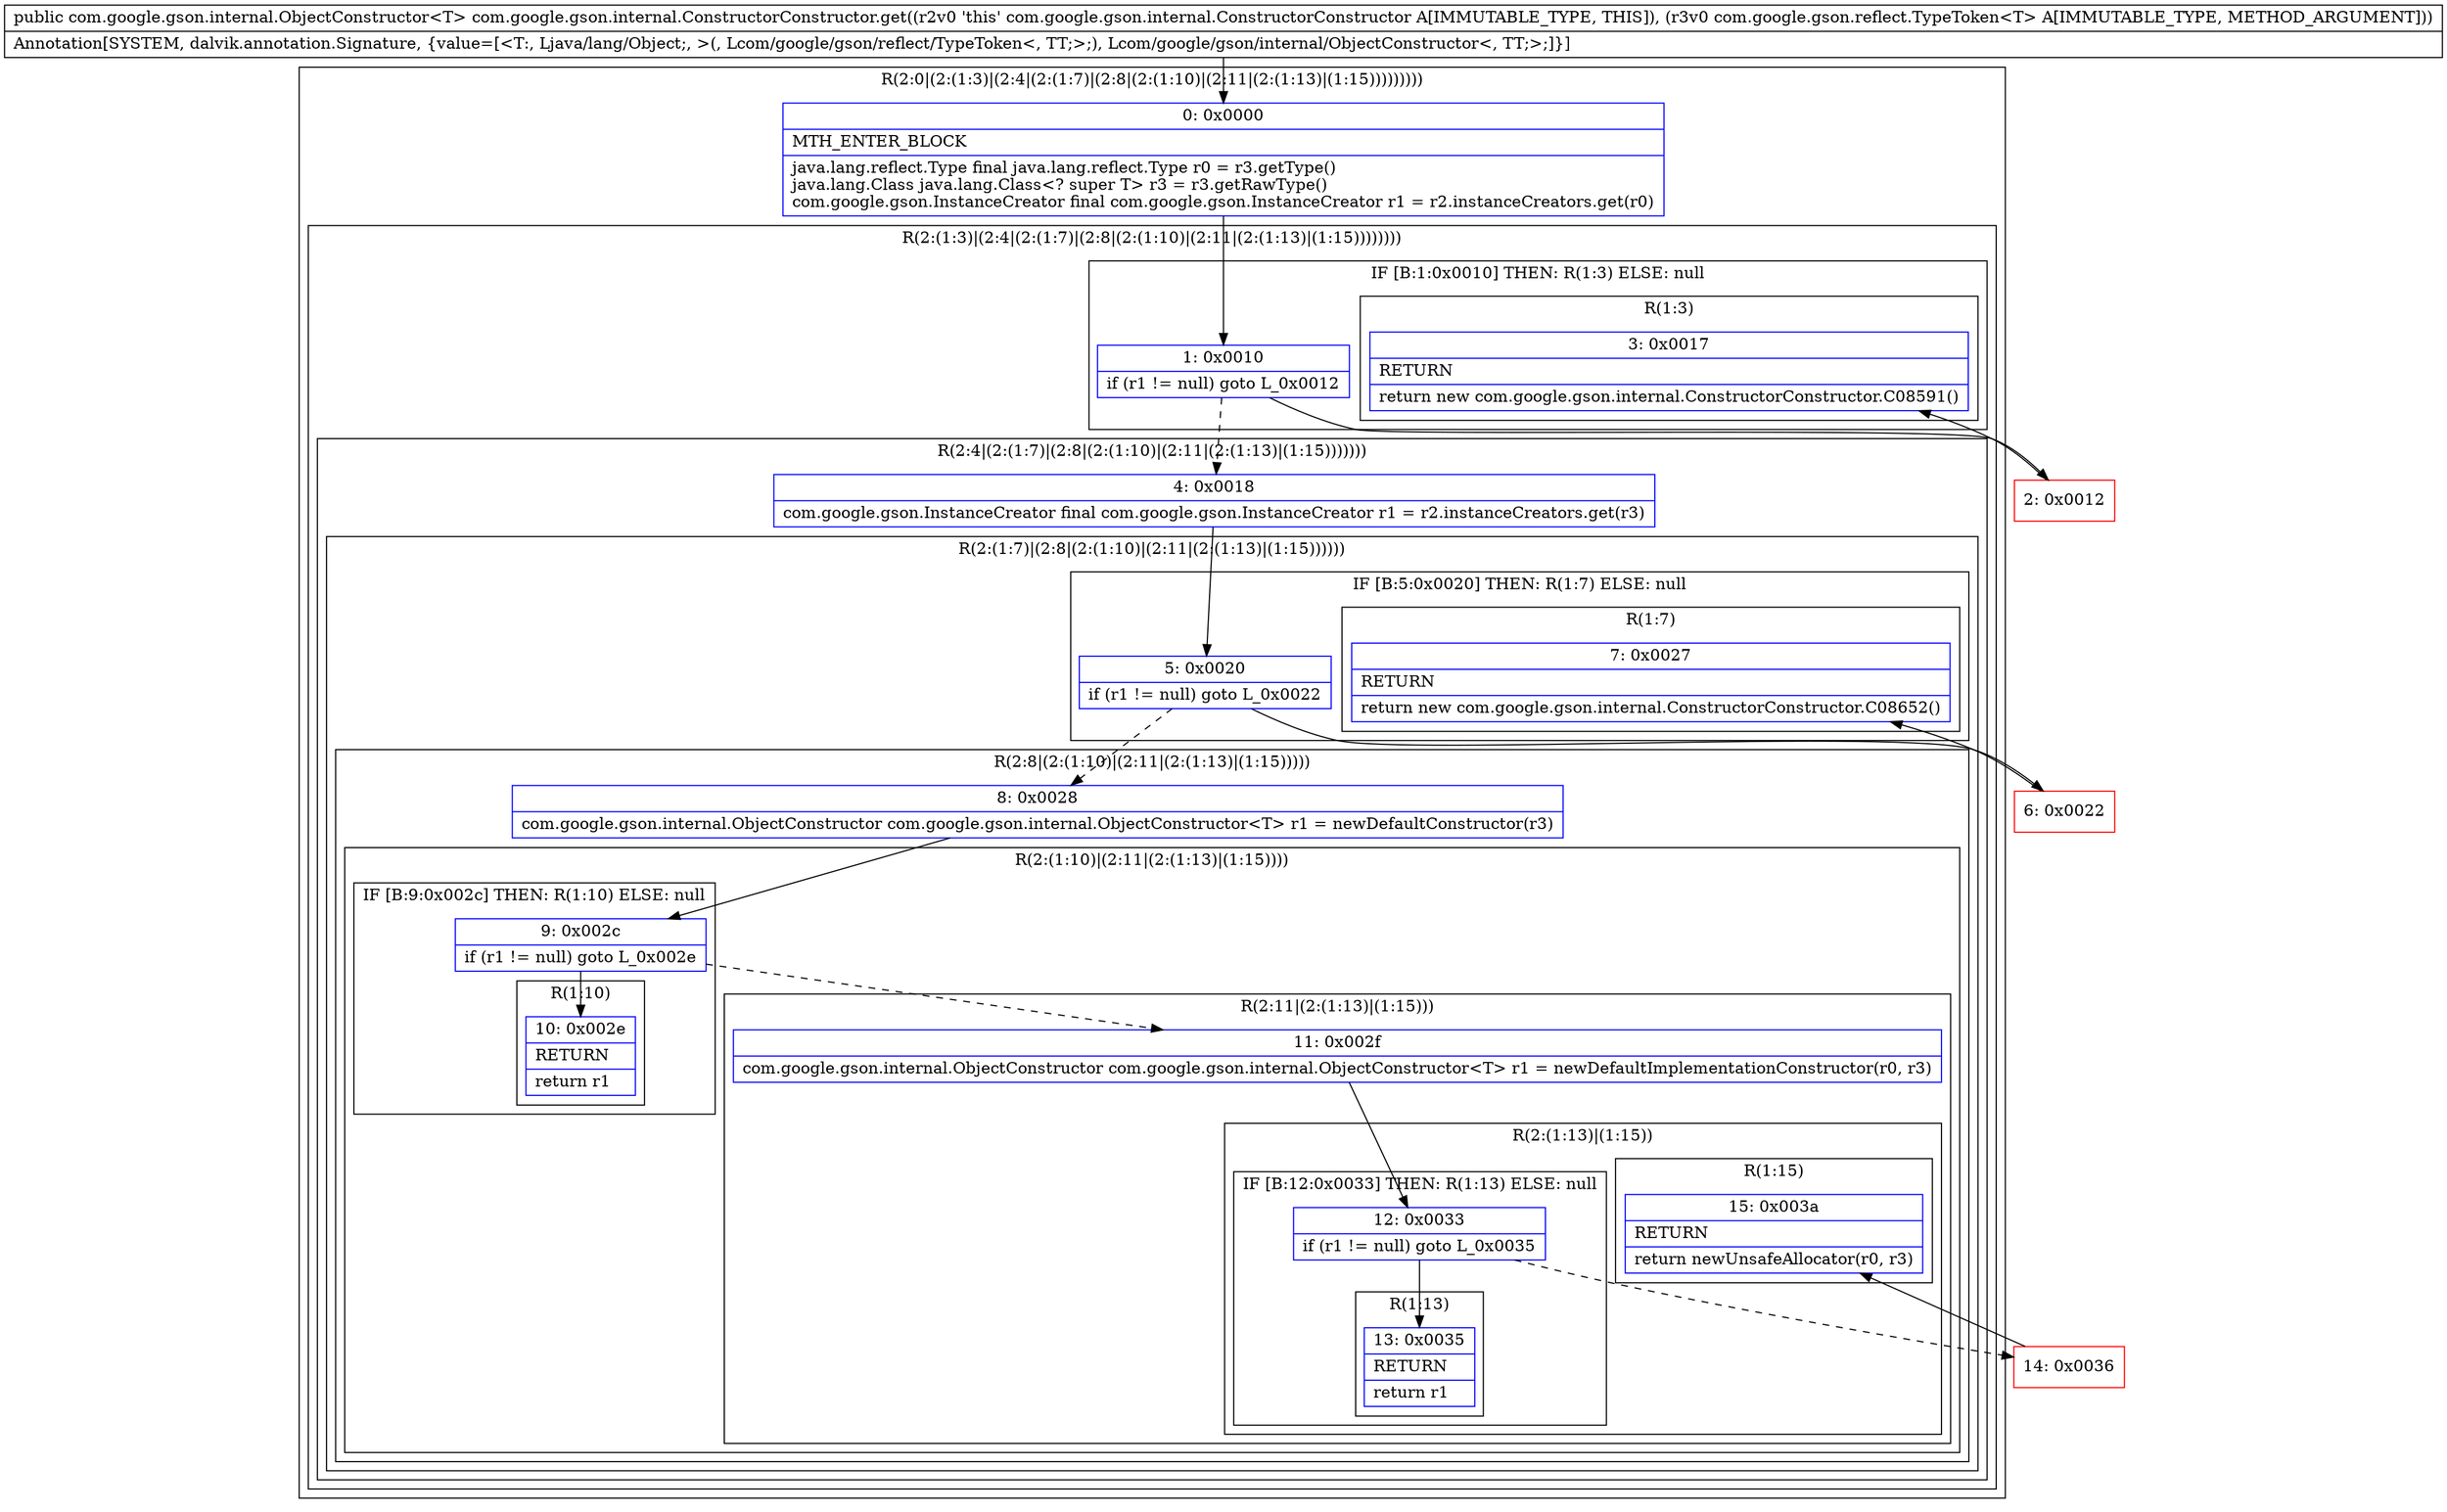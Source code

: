 digraph "CFG forcom.google.gson.internal.ConstructorConstructor.get(Lcom\/google\/gson\/reflect\/TypeToken;)Lcom\/google\/gson\/internal\/ObjectConstructor;" {
subgraph cluster_Region_1200184363 {
label = "R(2:0|(2:(1:3)|(2:4|(2:(1:7)|(2:8|(2:(1:10)|(2:11|(2:(1:13)|(1:15)))))))))";
node [shape=record,color=blue];
Node_0 [shape=record,label="{0\:\ 0x0000|MTH_ENTER_BLOCK\l|java.lang.reflect.Type final java.lang.reflect.Type r0 = r3.getType()\ljava.lang.Class java.lang.Class\<? super T\> r3 = r3.getRawType()\lcom.google.gson.InstanceCreator final com.google.gson.InstanceCreator r1 = r2.instanceCreators.get(r0)\l}"];
subgraph cluster_Region_842421868 {
label = "R(2:(1:3)|(2:4|(2:(1:7)|(2:8|(2:(1:10)|(2:11|(2:(1:13)|(1:15))))))))";
node [shape=record,color=blue];
subgraph cluster_IfRegion_358334077 {
label = "IF [B:1:0x0010] THEN: R(1:3) ELSE: null";
node [shape=record,color=blue];
Node_1 [shape=record,label="{1\:\ 0x0010|if (r1 != null) goto L_0x0012\l}"];
subgraph cluster_Region_1003459959 {
label = "R(1:3)";
node [shape=record,color=blue];
Node_3 [shape=record,label="{3\:\ 0x0017|RETURN\l|return new com.google.gson.internal.ConstructorConstructor.C08591()\l}"];
}
}
subgraph cluster_Region_816991680 {
label = "R(2:4|(2:(1:7)|(2:8|(2:(1:10)|(2:11|(2:(1:13)|(1:15)))))))";
node [shape=record,color=blue];
Node_4 [shape=record,label="{4\:\ 0x0018|com.google.gson.InstanceCreator final com.google.gson.InstanceCreator r1 = r2.instanceCreators.get(r3)\l}"];
subgraph cluster_Region_1976378860 {
label = "R(2:(1:7)|(2:8|(2:(1:10)|(2:11|(2:(1:13)|(1:15))))))";
node [shape=record,color=blue];
subgraph cluster_IfRegion_1785079028 {
label = "IF [B:5:0x0020] THEN: R(1:7) ELSE: null";
node [shape=record,color=blue];
Node_5 [shape=record,label="{5\:\ 0x0020|if (r1 != null) goto L_0x0022\l}"];
subgraph cluster_Region_490486165 {
label = "R(1:7)";
node [shape=record,color=blue];
Node_7 [shape=record,label="{7\:\ 0x0027|RETURN\l|return new com.google.gson.internal.ConstructorConstructor.C08652()\l}"];
}
}
subgraph cluster_Region_1287531218 {
label = "R(2:8|(2:(1:10)|(2:11|(2:(1:13)|(1:15)))))";
node [shape=record,color=blue];
Node_8 [shape=record,label="{8\:\ 0x0028|com.google.gson.internal.ObjectConstructor com.google.gson.internal.ObjectConstructor\<T\> r1 = newDefaultConstructor(r3)\l}"];
subgraph cluster_Region_1289240745 {
label = "R(2:(1:10)|(2:11|(2:(1:13)|(1:15))))";
node [shape=record,color=blue];
subgraph cluster_IfRegion_1209579573 {
label = "IF [B:9:0x002c] THEN: R(1:10) ELSE: null";
node [shape=record,color=blue];
Node_9 [shape=record,label="{9\:\ 0x002c|if (r1 != null) goto L_0x002e\l}"];
subgraph cluster_Region_1976431454 {
label = "R(1:10)";
node [shape=record,color=blue];
Node_10 [shape=record,label="{10\:\ 0x002e|RETURN\l|return r1\l}"];
}
}
subgraph cluster_Region_2054453513 {
label = "R(2:11|(2:(1:13)|(1:15)))";
node [shape=record,color=blue];
Node_11 [shape=record,label="{11\:\ 0x002f|com.google.gson.internal.ObjectConstructor com.google.gson.internal.ObjectConstructor\<T\> r1 = newDefaultImplementationConstructor(r0, r3)\l}"];
subgraph cluster_Region_404743463 {
label = "R(2:(1:13)|(1:15))";
node [shape=record,color=blue];
subgraph cluster_IfRegion_1026364364 {
label = "IF [B:12:0x0033] THEN: R(1:13) ELSE: null";
node [shape=record,color=blue];
Node_12 [shape=record,label="{12\:\ 0x0033|if (r1 != null) goto L_0x0035\l}"];
subgraph cluster_Region_1714929945 {
label = "R(1:13)";
node [shape=record,color=blue];
Node_13 [shape=record,label="{13\:\ 0x0035|RETURN\l|return r1\l}"];
}
}
subgraph cluster_Region_2005994088 {
label = "R(1:15)";
node [shape=record,color=blue];
Node_15 [shape=record,label="{15\:\ 0x003a|RETURN\l|return newUnsafeAllocator(r0, r3)\l}"];
}
}
}
}
}
}
}
}
}
Node_2 [shape=record,color=red,label="{2\:\ 0x0012}"];
Node_6 [shape=record,color=red,label="{6\:\ 0x0022}"];
Node_14 [shape=record,color=red,label="{14\:\ 0x0036}"];
MethodNode[shape=record,label="{public com.google.gson.internal.ObjectConstructor\<T\> com.google.gson.internal.ConstructorConstructor.get((r2v0 'this' com.google.gson.internal.ConstructorConstructor A[IMMUTABLE_TYPE, THIS]), (r3v0 com.google.gson.reflect.TypeToken\<T\> A[IMMUTABLE_TYPE, METHOD_ARGUMENT]))  | Annotation[SYSTEM, dalvik.annotation.Signature, \{value=[\<T:, Ljava\/lang\/Object;, \>(, Lcom\/google\/gson\/reflect\/TypeToken\<, TT;\>;), Lcom\/google\/gson\/internal\/ObjectConstructor\<, TT;\>;]\}]\l}"];
MethodNode -> Node_0;
Node_0 -> Node_1;
Node_1 -> Node_2;
Node_1 -> Node_4[style=dashed];
Node_4 -> Node_5;
Node_5 -> Node_6;
Node_5 -> Node_8[style=dashed];
Node_8 -> Node_9;
Node_9 -> Node_10;
Node_9 -> Node_11[style=dashed];
Node_11 -> Node_12;
Node_12 -> Node_13;
Node_12 -> Node_14[style=dashed];
Node_2 -> Node_3;
Node_6 -> Node_7;
Node_14 -> Node_15;
}

